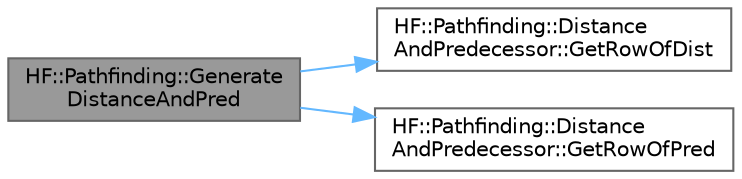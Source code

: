 digraph "HF::Pathfinding::GenerateDistanceAndPred"
{
 // LATEX_PDF_SIZE
  bgcolor="transparent";
  edge [fontname=Helvetica,fontsize=10,labelfontname=Helvetica,labelfontsize=10];
  node [fontname=Helvetica,fontsize=10,shape=box,height=0.2,width=0.4];
  rankdir="LR";
  Node1 [label="HF::Pathfinding::Generate\lDistanceAndPred",height=0.2,width=0.4,color="gray40", fillcolor="grey60", style="filled", fontcolor="black",tooltip="Generate the distance and predecessor matricies for a specific boost graph."];
  Node1 -> Node2 [color="steelblue1",style="solid"];
  Node2 [label="HF::Pathfinding::Distance\lAndPredecessor::GetRowOfDist",height=0.2,width=0.4,color="grey40", fillcolor="white", style="filled",URL="$a01395.html#a7237256578bb77a912babbc2f777756c",tooltip="Get a pointer to the beginning of the ith row of the distance array."];
  Node1 -> Node3 [color="steelblue1",style="solid"];
  Node3 [label="HF::Pathfinding::Distance\lAndPredecessor::GetRowOfPred",height=0.2,width=0.4,color="grey40", fillcolor="white", style="filled",URL="$a01395.html#a4ab3579abd7bd4f18456e8e5022b51ca",tooltip="Get a pointer to the beginning of the ith row of the predecessor array."];
}

